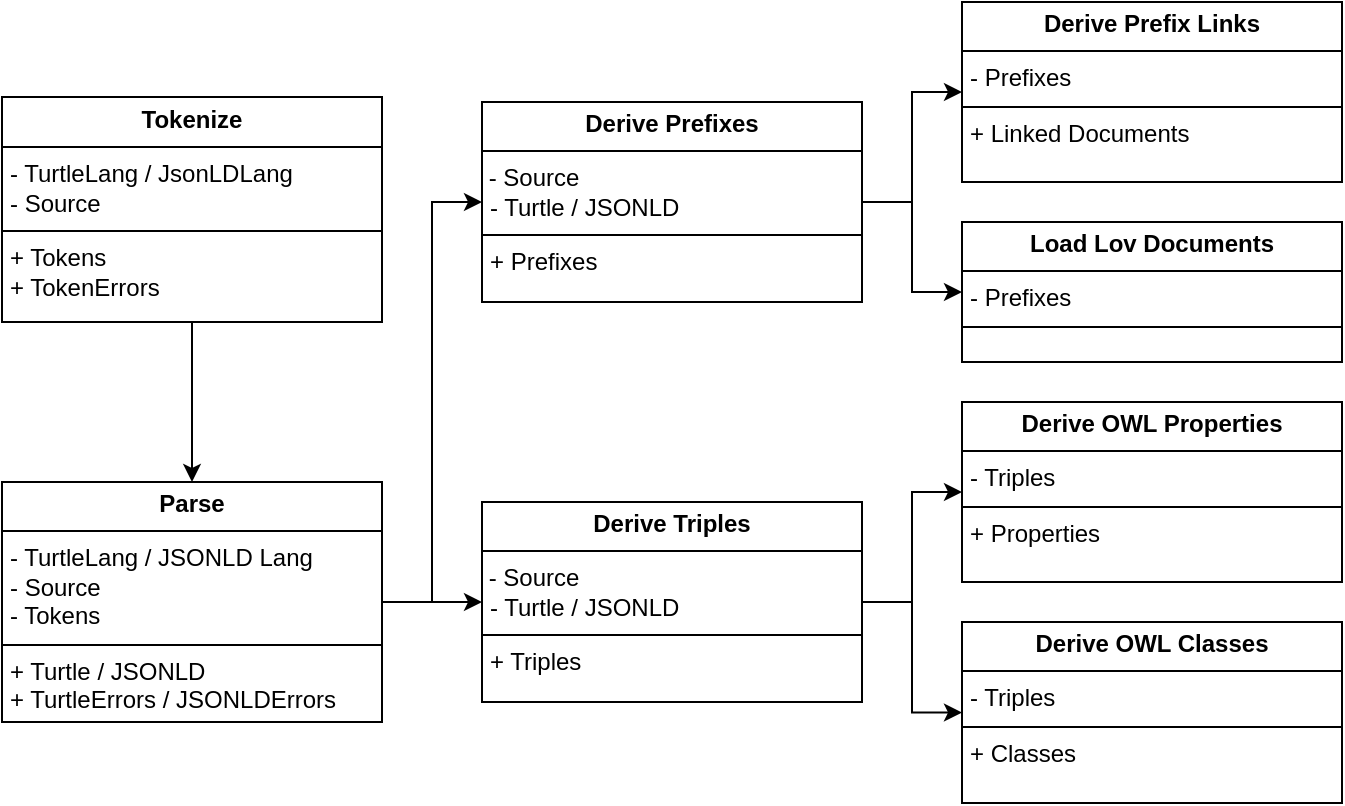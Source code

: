 <mxfile version="24.7.17">
  <diagram name="Page-1" id="Dl5xuYb7lFY6bSHiqHgw">
    <mxGraphModel dx="2230" dy="1231" grid="1" gridSize="10" guides="1" tooltips="1" connect="1" arrows="1" fold="1" page="1" pageScale="1" pageWidth="1000" pageHeight="400" math="0" shadow="0">
      <root>
        <mxCell id="0" />
        <mxCell id="1" parent="0" />
        <mxCell id="__X1ApBna_8jjC9PxPvH-54" style="edgeStyle=orthogonalEdgeStyle;rounded=0;orthogonalLoop=1;jettySize=auto;html=1;" parent="1" source="__X1ApBna_8jjC9PxPvH-41" target="__X1ApBna_8jjC9PxPvH-43" edge="1">
          <mxGeometry relative="1" as="geometry" />
        </mxCell>
        <mxCell id="__X1ApBna_8jjC9PxPvH-41" value="&lt;p style=&quot;margin:0px;margin-top:4px;text-align:center;&quot;&gt;&lt;b&gt;Tokenize&lt;/b&gt;&lt;/p&gt;&lt;hr size=&quot;1&quot; style=&quot;border-style:solid;&quot;&gt;&lt;p style=&quot;margin:0px;margin-left:4px;&quot;&gt;- TurtleLang / JsonLDLang&lt;br&gt;- Source&lt;/p&gt;&lt;hr size=&quot;1&quot; style=&quot;border-style:solid;&quot;&gt;&lt;p style=&quot;margin:0px;margin-left:4px;&quot;&gt;+ Tokens&lt;br&gt;&lt;/p&gt;&lt;p style=&quot;margin:0px;margin-left:4px;&quot;&gt;+ TokenErrors&lt;/p&gt;" style="verticalAlign=top;align=left;overflow=fill;html=1;whiteSpace=wrap;" parent="1" vertex="1">
          <mxGeometry x="-920" y="47.5" width="190" height="112.5" as="geometry" />
        </mxCell>
        <mxCell id="__X1ApBna_8jjC9PxPvH-55" style="edgeStyle=orthogonalEdgeStyle;rounded=0;orthogonalLoop=1;jettySize=auto;html=1;" parent="1" source="__X1ApBna_8jjC9PxPvH-43" target="__X1ApBna_8jjC9PxPvH-44" edge="1">
          <mxGeometry relative="1" as="geometry" />
        </mxCell>
        <mxCell id="__X1ApBna_8jjC9PxPvH-56" style="edgeStyle=orthogonalEdgeStyle;rounded=0;orthogonalLoop=1;jettySize=auto;html=1;entryX=0;entryY=0.5;entryDx=0;entryDy=0;" parent="1" source="__X1ApBna_8jjC9PxPvH-43" target="__X1ApBna_8jjC9PxPvH-45" edge="1">
          <mxGeometry relative="1" as="geometry" />
        </mxCell>
        <mxCell id="__X1ApBna_8jjC9PxPvH-43" value="&lt;p style=&quot;margin:0px;margin-top:4px;text-align:center;&quot;&gt;&lt;b&gt;Parse&lt;/b&gt;&lt;/p&gt;&lt;hr size=&quot;1&quot; style=&quot;border-style:solid;&quot;&gt;&lt;p style=&quot;margin:0px;margin-left:4px;&quot;&gt;- TurtleLang /&amp;nbsp;JSONLD Lang&lt;br&gt;- Source&lt;/p&gt;&lt;p style=&quot;margin:0px;margin-left:4px;&quot;&gt;- Tokens&lt;br&gt;&lt;/p&gt;&lt;hr size=&quot;1&quot; style=&quot;border-style:solid;&quot;&gt;&lt;p style=&quot;margin:0px;margin-left:4px;&quot;&gt;+ Turtle / JSONLD&lt;br&gt;&lt;/p&gt;&lt;p style=&quot;margin:0px;margin-left:4px;&quot;&gt;+ TurtleErrors / JSONLDErrors&lt;/p&gt;" style="verticalAlign=top;align=left;overflow=fill;html=1;whiteSpace=wrap;" parent="1" vertex="1">
          <mxGeometry x="-920" y="240" width="190" height="120" as="geometry" />
        </mxCell>
        <mxCell id="__X1ApBna_8jjC9PxPvH-59" style="edgeStyle=orthogonalEdgeStyle;rounded=0;orthogonalLoop=1;jettySize=auto;html=1;" parent="1" source="__X1ApBna_8jjC9PxPvH-44" target="__X1ApBna_8jjC9PxPvH-47" edge="1">
          <mxGeometry relative="1" as="geometry" />
        </mxCell>
        <mxCell id="__X1ApBna_8jjC9PxPvH-60" style="edgeStyle=orthogonalEdgeStyle;rounded=0;orthogonalLoop=1;jettySize=auto;html=1;" parent="1" source="__X1ApBna_8jjC9PxPvH-44" target="__X1ApBna_8jjC9PxPvH-46" edge="1">
          <mxGeometry relative="1" as="geometry" />
        </mxCell>
        <mxCell id="__X1ApBna_8jjC9PxPvH-44" value="&lt;p style=&quot;margin:0px;margin-top:4px;text-align:center;&quot;&gt;&lt;b&gt;Derive Triples&lt;br&gt;&lt;/b&gt;&lt;/p&gt;&lt;hr size=&quot;1&quot; style=&quot;border-style:solid;&quot;&gt;&amp;nbsp;- Source&lt;p style=&quot;margin:0px;margin-left:4px;&quot;&gt;- Turtle / JSONLD&lt;br&gt;&lt;/p&gt;&lt;hr size=&quot;1&quot; style=&quot;border-style:solid;&quot;&gt;&lt;p style=&quot;margin:0px;margin-left:4px;&quot;&gt;+ Triples&lt;br&gt;&lt;/p&gt;" style="verticalAlign=top;align=left;overflow=fill;html=1;whiteSpace=wrap;" parent="1" vertex="1">
          <mxGeometry x="-680" y="250" width="190" height="100" as="geometry" />
        </mxCell>
        <mxCell id="__X1ApBna_8jjC9PxPvH-57" style="edgeStyle=orthogonalEdgeStyle;rounded=0;orthogonalLoop=1;jettySize=auto;html=1;" parent="1" source="__X1ApBna_8jjC9PxPvH-45" target="__X1ApBna_8jjC9PxPvH-48" edge="1">
          <mxGeometry relative="1" as="geometry" />
        </mxCell>
        <mxCell id="__X1ApBna_8jjC9PxPvH-58" style="edgeStyle=orthogonalEdgeStyle;rounded=0;orthogonalLoop=1;jettySize=auto;html=1;entryX=0;entryY=0.5;entryDx=0;entryDy=0;" parent="1" source="__X1ApBna_8jjC9PxPvH-45" target="__X1ApBna_8jjC9PxPvH-49" edge="1">
          <mxGeometry relative="1" as="geometry" />
        </mxCell>
        <mxCell id="__X1ApBna_8jjC9PxPvH-45" value="&lt;p style=&quot;margin:0px;margin-top:4px;text-align:center;&quot;&gt;&lt;b&gt;Derive Prefixes&lt;br&gt;&lt;/b&gt;&lt;/p&gt;&lt;hr size=&quot;1&quot; style=&quot;border-style:solid;&quot;&gt;&amp;nbsp;- Source&lt;p style=&quot;margin:0px;margin-left:4px;&quot;&gt;- Turtle / JSONLD&lt;br&gt;&lt;/p&gt;&lt;hr size=&quot;1&quot; style=&quot;border-style:solid;&quot;&gt;&lt;p style=&quot;margin:0px;margin-left:4px;&quot;&gt;+ Prefixes&lt;br&gt;&lt;/p&gt;" style="verticalAlign=top;align=left;overflow=fill;html=1;whiteSpace=wrap;" parent="1" vertex="1">
          <mxGeometry x="-680" y="50" width="190" height="100" as="geometry" />
        </mxCell>
        <mxCell id="__X1ApBna_8jjC9PxPvH-48" value="&lt;p style=&quot;margin:0px;margin-top:4px;text-align:center;&quot;&gt;&lt;b&gt;Derive Prefix Links&lt;br&gt;&lt;/b&gt;&lt;/p&gt;&lt;hr size=&quot;1&quot; style=&quot;border-style:solid;&quot;&gt;&lt;p style=&quot;margin:0px;margin-left:4px;&quot;&gt;- Prefixes&lt;br&gt;&lt;/p&gt;&lt;hr size=&quot;1&quot; style=&quot;border-style:solid;&quot;&gt;&lt;p style=&quot;margin:0px;margin-left:4px;&quot;&gt;+ Linked Documents&lt;br&gt;&lt;/p&gt;" style="verticalAlign=top;align=left;overflow=fill;html=1;whiteSpace=wrap;" parent="1" vertex="1">
          <mxGeometry x="-440" width="190" height="90" as="geometry" />
        </mxCell>
        <mxCell id="__X1ApBna_8jjC9PxPvH-49" value="&lt;p style=&quot;margin:0px;margin-top:4px;text-align:center;&quot;&gt;&lt;b&gt;Load Lov Documents&lt;br&gt;&lt;/b&gt;&lt;/p&gt;&lt;hr size=&quot;1&quot; style=&quot;border-style:solid;&quot;&gt;&lt;p style=&quot;margin:0px;margin-left:4px;&quot;&gt;- Prefixes&lt;br&gt;&lt;/p&gt;&lt;hr size=&quot;1&quot; style=&quot;border-style:solid;&quot;&gt;" style="verticalAlign=top;align=left;overflow=fill;html=1;whiteSpace=wrap;" parent="1" vertex="1">
          <mxGeometry x="-440" y="110" width="190" height="70" as="geometry" />
        </mxCell>
        <mxCell id="__X1ApBna_8jjC9PxPvH-46" value="&lt;p style=&quot;margin:0px;margin-top:4px;text-align:center;&quot;&gt;&lt;b&gt;Derive OWL Classes&lt;br&gt;&lt;/b&gt;&lt;/p&gt;&lt;hr size=&quot;1&quot; style=&quot;border-style:solid;&quot;&gt;&lt;p style=&quot;margin:0px;margin-left:4px;&quot;&gt;- Triples&lt;br&gt;&lt;/p&gt;&lt;hr size=&quot;1&quot; style=&quot;border-style:solid;&quot;&gt;&lt;p style=&quot;margin:0px;margin-left:4px;&quot;&gt;+ Classes&lt;br&gt;&lt;/p&gt;" style="verticalAlign=top;align=left;overflow=fill;html=1;whiteSpace=wrap;" parent="1" vertex="1">
          <mxGeometry x="-440" y="310" width="190" height="90.5" as="geometry" />
        </mxCell>
        <mxCell id="__X1ApBna_8jjC9PxPvH-47" value="&lt;p style=&quot;margin:0px;margin-top:4px;text-align:center;&quot;&gt;&lt;b&gt;Derive OWL Properties&lt;br&gt;&lt;/b&gt;&lt;/p&gt;&lt;hr size=&quot;1&quot; style=&quot;border-style:solid;&quot;&gt;&lt;p style=&quot;margin:0px;margin-left:4px;&quot;&gt;- Triples&lt;br&gt;&lt;/p&gt;&lt;hr size=&quot;1&quot; style=&quot;border-style:solid;&quot;&gt;&lt;p style=&quot;margin:0px;margin-left:4px;&quot;&gt;+ Properties&lt;br&gt;&lt;/p&gt;" style="verticalAlign=top;align=left;overflow=fill;html=1;whiteSpace=wrap;" parent="1" vertex="1">
          <mxGeometry x="-440" y="200" width="190" height="90" as="geometry" />
        </mxCell>
      </root>
    </mxGraphModel>
  </diagram>
</mxfile>
